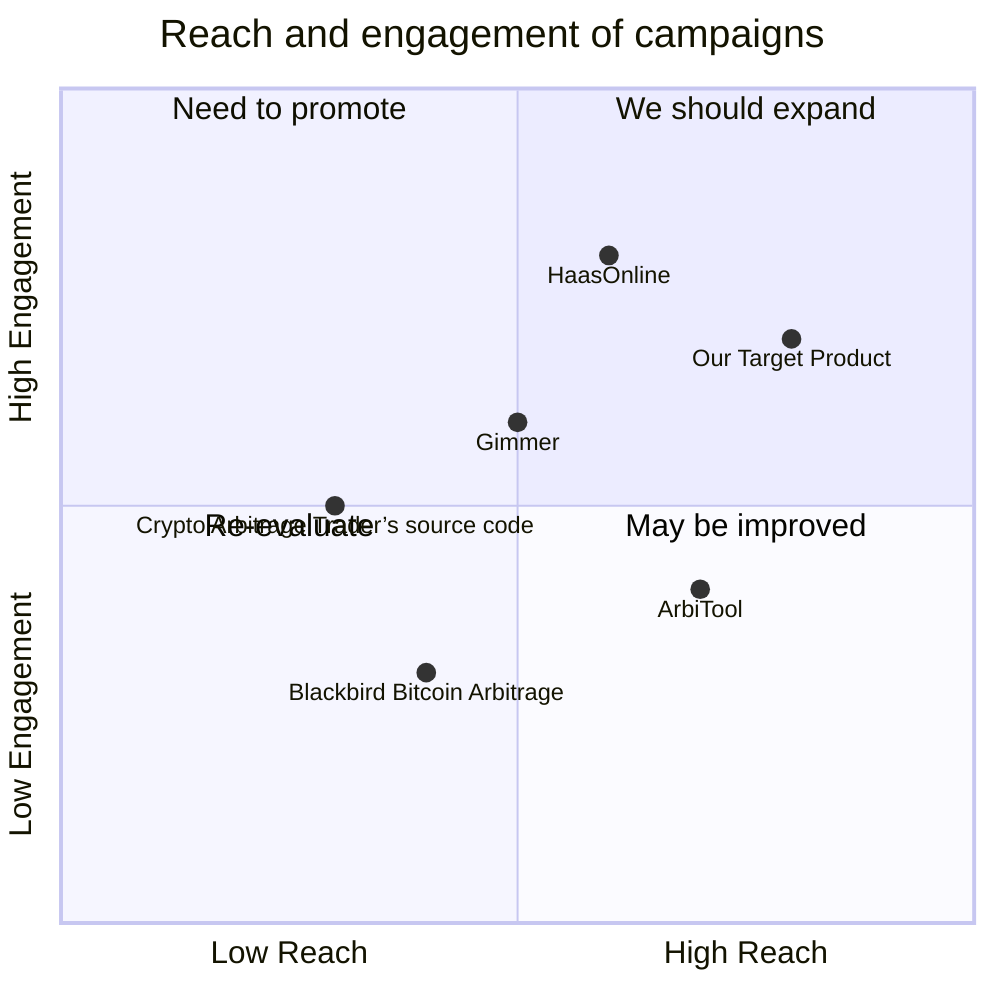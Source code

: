 quadrantChart
    title Reach and engagement of campaigns
    x-axis Low Reach --> High Reach
    y-axis Low Engagement --> High Engagement
    quadrant-1 We should expand
    quadrant-2 Need to promote
    quadrant-3 Re-evaluate
    quadrant-4 May be improved
    "ArbiTool": [0.7, 0.4]
    "HaasOnline": [0.6, 0.8]
    "Blackbird Bitcoin Arbitrage": [0.4, 0.3]
    "Gimmer": [0.5, 0.6]
    "Crypto Arbitrage Trader’s source code": [0.3, 0.5]
    "Our Target Product": [0.8, 0.7]